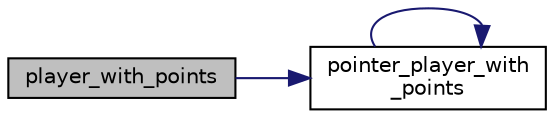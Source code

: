 digraph "player_with_points"
{
 // LATEX_PDF_SIZE
  edge [fontname="Helvetica",fontsize="10",labelfontname="Helvetica",labelfontsize="10"];
  node [fontname="Helvetica",fontsize="10",shape=record];
  rankdir="LR";
  Node1 [label="player_with_points",height=0.2,width=0.4,color="black", fillcolor="grey75", style="filled", fontcolor="black",tooltip=" "];
  Node1 -> Node2 [color="midnightblue",fontsize="10",style="solid",fontname="Helvetica"];
  Node2 [label="pointer_player_with\l_points",height=0.2,width=0.4,color="black", fillcolor="white", style="filled",URL="$player__functions_8c.html#abfa9cdb6e565fb37c0f39d84c94139e7",tooltip=" "];
  Node2 -> Node2 [color="midnightblue",fontsize="10",style="solid",fontname="Helvetica"];
}
